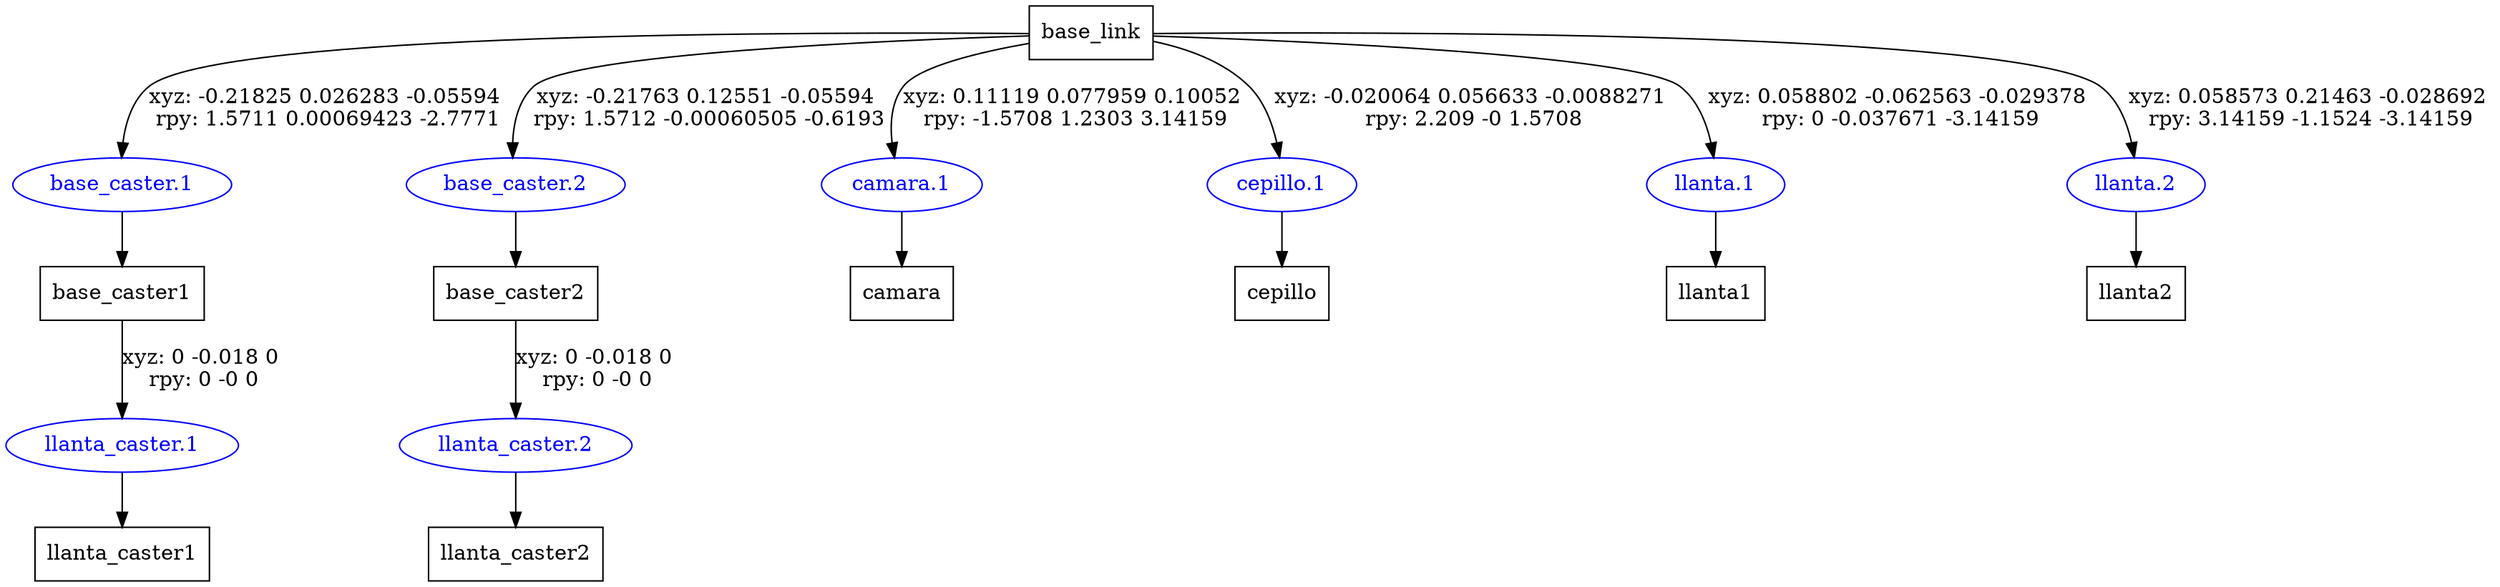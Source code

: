 digraph G {
node [shape=box];
"base_link" [label="base_link"];
"base_caster1" [label="base_caster1"];
"llanta_caster1" [label="llanta_caster1"];
"base_caster2" [label="base_caster2"];
"llanta_caster2" [label="llanta_caster2"];
"camara" [label="camara"];
"cepillo" [label="cepillo"];
"llanta1" [label="llanta1"];
"llanta2" [label="llanta2"];
node [shape=ellipse, color=blue, fontcolor=blue];
"base_link" -> "base_caster.1" [label="xyz: -0.21825 0.026283 -0.05594 \nrpy: 1.5711 0.00069423 -2.7771"]
"base_caster.1" -> "base_caster1"
"base_caster1" -> "llanta_caster.1" [label="xyz: 0 -0.018 0 \nrpy: 0 -0 0"]
"llanta_caster.1" -> "llanta_caster1"
"base_link" -> "base_caster.2" [label="xyz: -0.21763 0.12551 -0.05594 \nrpy: 1.5712 -0.00060505 -0.6193"]
"base_caster.2" -> "base_caster2"
"base_caster2" -> "llanta_caster.2" [label="xyz: 0 -0.018 0 \nrpy: 0 -0 0"]
"llanta_caster.2" -> "llanta_caster2"
"base_link" -> "camara.1" [label="xyz: 0.11119 0.077959 0.10052 \nrpy: -1.5708 1.2303 3.14159"]
"camara.1" -> "camara"
"base_link" -> "cepillo.1" [label="xyz: -0.020064 0.056633 -0.0088271 \nrpy: 2.209 -0 1.5708"]
"cepillo.1" -> "cepillo"
"base_link" -> "llanta.1" [label="xyz: 0.058802 -0.062563 -0.029378 \nrpy: 0 -0.037671 -3.14159"]
"llanta.1" -> "llanta1"
"base_link" -> "llanta.2" [label="xyz: 0.058573 0.21463 -0.028692 \nrpy: 3.14159 -1.1524 -3.14159"]
"llanta.2" -> "llanta2"
}

